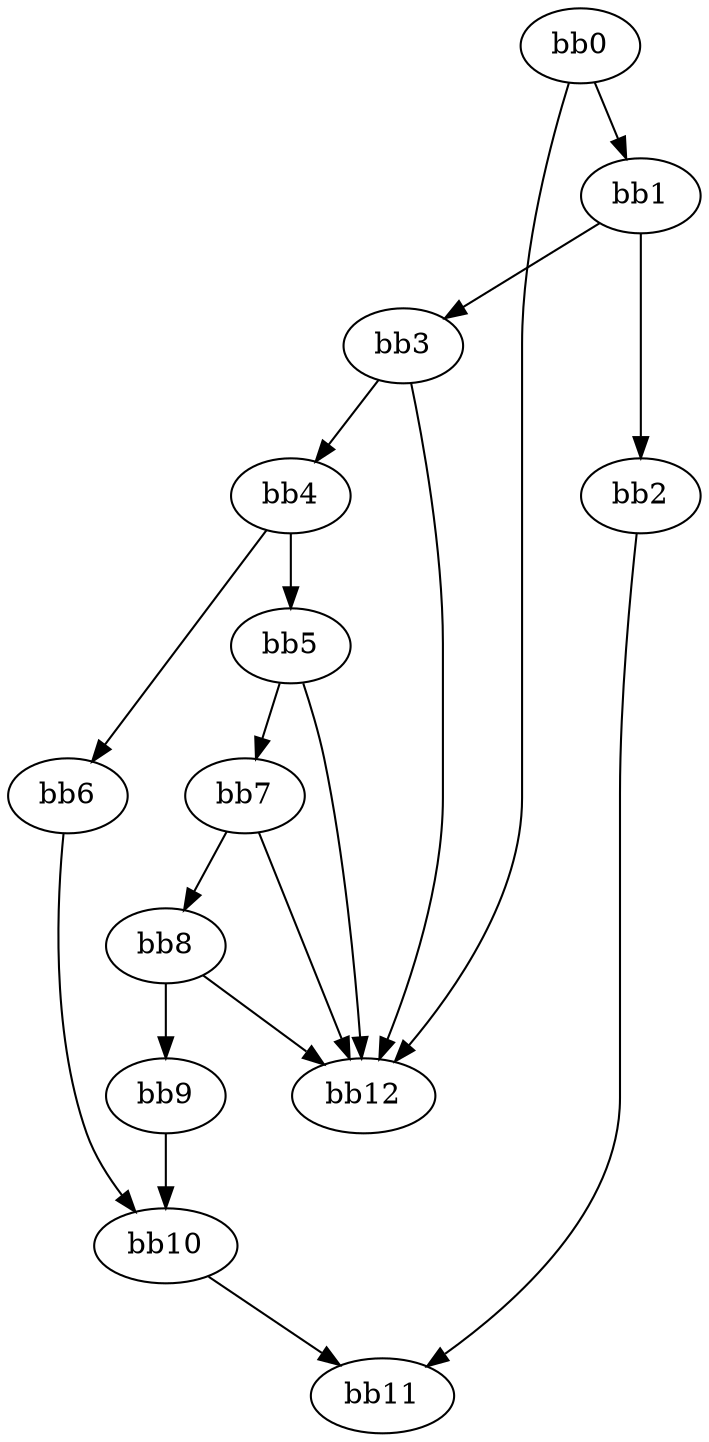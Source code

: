 digraph {
    0 [ label = "bb0\l" ]
    1 [ label = "bb1\l" ]
    2 [ label = "bb2\l" ]
    3 [ label = "bb3\l" ]
    4 [ label = "bb4\l" ]
    5 [ label = "bb5\l" ]
    6 [ label = "bb6\l" ]
    7 [ label = "bb7\l" ]
    8 [ label = "bb8\l" ]
    9 [ label = "bb9\l" ]
    10 [ label = "bb10\l" ]
    11 [ label = "bb11\l" ]
    12 [ label = "bb12\l" ]
    0 -> 1 [ ]
    0 -> 12 [ ]
    1 -> 2 [ ]
    1 -> 3 [ ]
    2 -> 11 [ ]
    3 -> 4 [ ]
    3 -> 12 [ ]
    4 -> 5 [ ]
    4 -> 6 [ ]
    5 -> 7 [ ]
    5 -> 12 [ ]
    6 -> 10 [ ]
    7 -> 8 [ ]
    7 -> 12 [ ]
    8 -> 9 [ ]
    8 -> 12 [ ]
    9 -> 10 [ ]
    10 -> 11 [ ]
}

